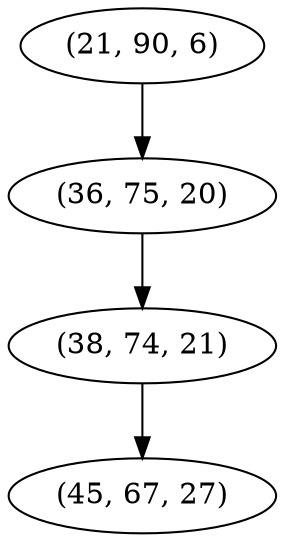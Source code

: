 digraph tree {
    "(21, 90, 6)";
    "(36, 75, 20)";
    "(38, 74, 21)";
    "(45, 67, 27)";
    "(21, 90, 6)" -> "(36, 75, 20)";
    "(36, 75, 20)" -> "(38, 74, 21)";
    "(38, 74, 21)" -> "(45, 67, 27)";
}
